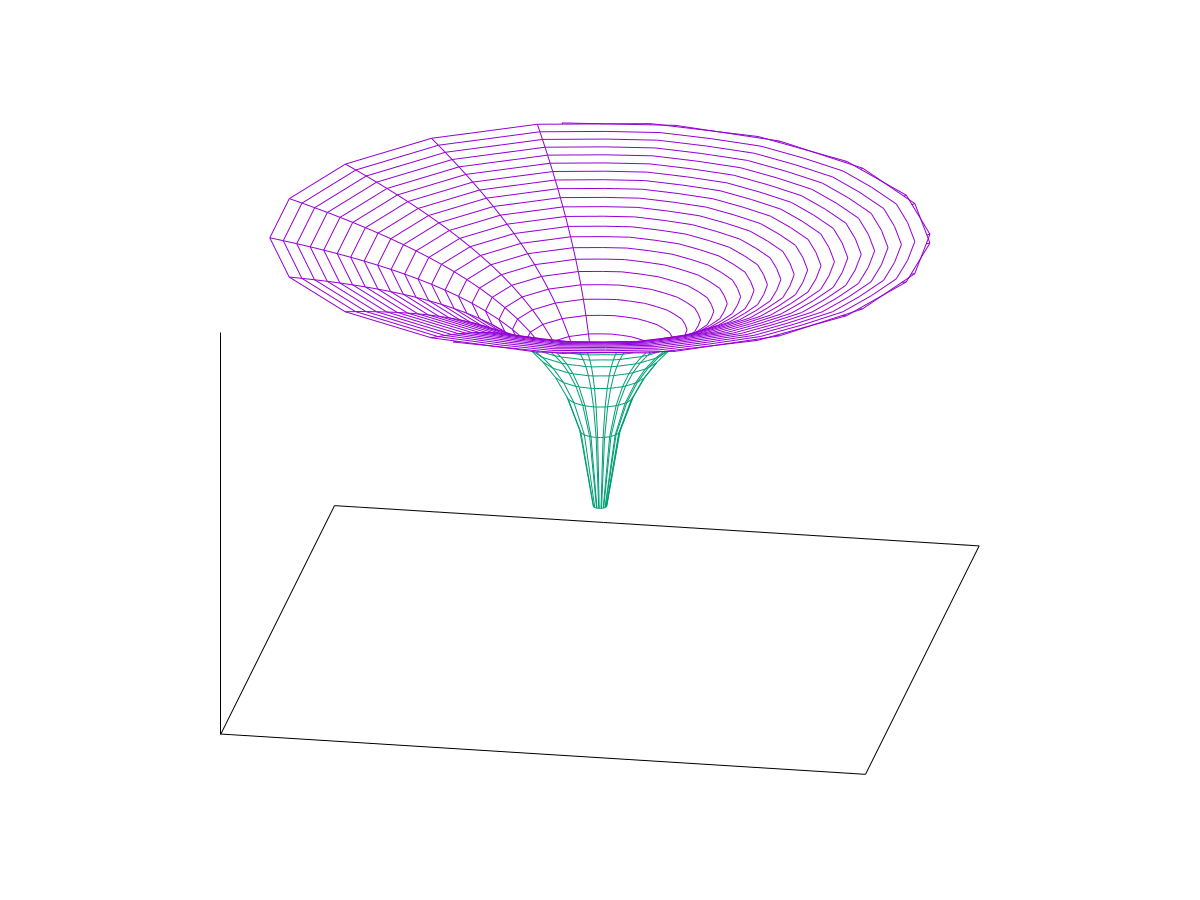 set parametric
set isosamples 50,30
set hidden3d

# quitar etiquetas de los ejes
unset xtics
unset ytics
unset ztics

# quitar comentario sobre la carta
set key off
set view 60,190
splot u*cos(v), u*sin(v), log(u)
pause -1

